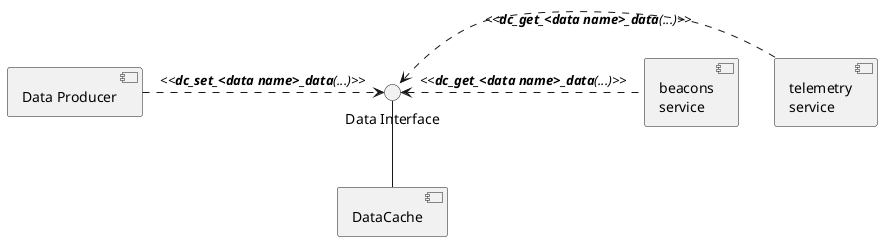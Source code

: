 @startuml
Interface IDataCache as "Data Interface"
IDataCache -down- [DataCache]
[Data Producer] .right.> IDataCache: <i><<<b>dc_set_<data name>_data</b>(...)>></i>
[telemetry\nservice] .left.> IDataCache: <i><<<b>dc_get_<data name>_data</b>(...)>></i>
[beacons\nservice] .left.> IDataCache: <i><<<b>dc_get_<data name>_data</b>(...)>></i>
@enduml